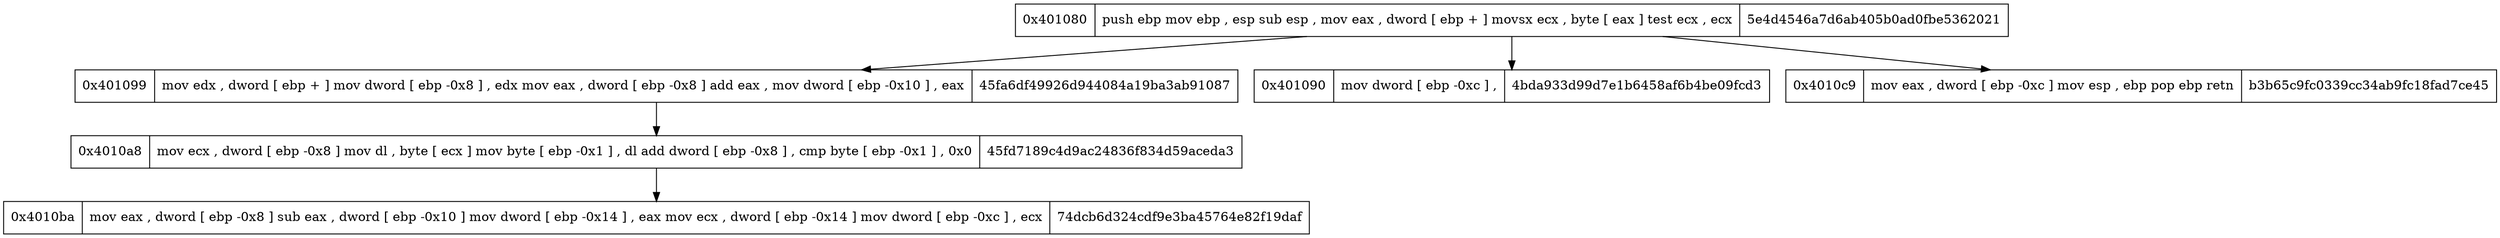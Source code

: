 digraph{
node [shape=record];
"0x401080"[label="0x401080|  push ebp
 mov ebp ,  esp
 sub esp , 
 mov eax ,  dword  [ ebp + ]
 movsx ecx ,  byte  [ eax ]
 test ecx ,  ecx
| 5e4d4546a7d6ab405b0ad0fbe5362021"] "0x401080" -> "0x401099""0x401080" -> "0x401090""0x401080" -> "0x4010c9""0x401099"[label="0x401099|  mov edx ,  dword  [ ebp + ]
 mov dword  [ ebp -0x8 ] ,  edx
 mov eax ,  dword  [ ebp -0x8 ]
 add eax , 
 mov dword  [ ebp -0x10 ] ,  eax
| 45fa6df49926d944084a19ba3ab91087"] "0x401099" -> "0x4010a8""0x401090"[label="0x401090|  mov dword  [ ebp -0xc ] , 
| 4bda933d99d7e1b6458af6b4be09fcd3"] "0x4010a8"[label="0x4010a8|  mov ecx ,  dword  [ ebp -0x8 ]
 mov dl ,  byte  [ ecx ]
 mov byte  [ ebp -0x1 ] ,  dl
 add dword  [ ebp -0x8 ] , 
 cmp byte  [ ebp -0x1 ] ,  0x0
| 45fd7189c4d9ac24836f834d59aceda3"] "0x4010a8" -> "0x4010ba""0x4010ba"[label="0x4010ba|  mov eax ,  dword  [ ebp -0x8 ]
 sub eax ,  dword  [ ebp -0x10 ]
 mov dword  [ ebp -0x14 ] ,  eax
 mov ecx ,  dword  [ ebp -0x14 ]
 mov dword  [ ebp -0xc ] ,  ecx
| 74dcb6d324cdf9e3ba45764e82f19daf"] "0x4010c9"[label="0x4010c9|  mov eax ,  dword  [ ebp -0xc ]
 mov esp ,  ebp
 pop ebp
 retn
| b3b65c9fc0339cc34ab9fc18fad7ce45"] }